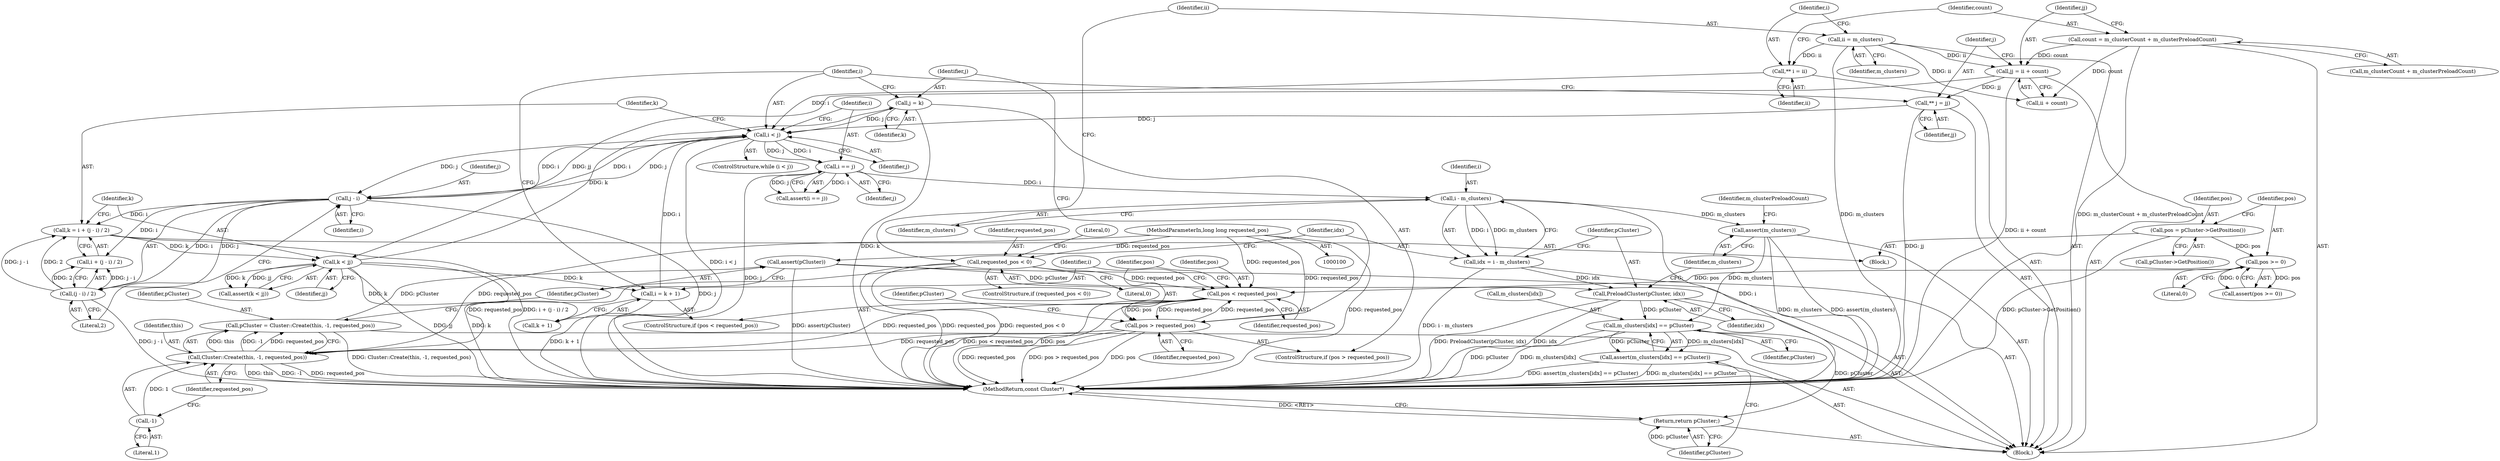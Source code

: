 digraph "1_Android_cc274e2abe8b2a6698a5c47d8aa4bb45f1f9538d_10@array" {
"1000212" [label="(Call,m_clusters[idx] == pCluster)"];
"1000205" [label="(Call,assert(m_clusters))"];
"1000199" [label="(Call,i - m_clusters)"];
"1000184" [label="(Call,i == j)"];
"1000132" [label="(Call,i < j)"];
"1000167" [label="(Call,i = k + 1)"];
"1000146" [label="(Call,k < jj)"];
"1000136" [label="(Call,k = i + (j - i) / 2)"];
"1000141" [label="(Call,j - i)"];
"1000140" [label="(Call,(j - i) / 2)"];
"1000122" [label="(Call,jj = ii + count)"];
"1000109" [label="(Call,ii = m_clusters)"];
"1000117" [label="(Call,count = m_clusterCount + m_clusterPreloadCount)"];
"1000113" [label="(Call,** i = ii)"];
"1000177" [label="(Call,j = k)"];
"1000128" [label="(Call,** j = jj)"];
"1000202" [label="(Call,PreloadCluster(pCluster, idx))"];
"1000194" [label="(Call,assert(pCluster))"];
"1000187" [label="(Call,pCluster = Cluster::Create(this, -1, requested_pos))"];
"1000189" [label="(Call,Cluster::Create(this, -1, requested_pos))"];
"1000191" [label="(Call,-1)"];
"1000104" [label="(Call,requested_pos < 0)"];
"1000101" [label="(MethodParameterIn,long long requested_pos)"];
"1000164" [label="(Call,pos < requested_pos)"];
"1000160" [label="(Call,pos >= 0)"];
"1000156" [label="(Call,pos = pCluster->GetPosition())"];
"1000174" [label="(Call,pos > requested_pos)"];
"1000197" [label="(Call,idx = i - m_clusters)"];
"1000211" [label="(Call,assert(m_clusters[idx] == pCluster))"];
"1000217" [label="(Return,return pCluster;)"];
"1000205" [label="(Call,assert(m_clusters))"];
"1000142" [label="(Identifier,j)"];
"1000148" [label="(Identifier,jj)"];
"1000195" [label="(Identifier,pCluster)"];
"1000217" [label="(Return,return pCluster;)"];
"1000185" [label="(Identifier,i)"];
"1000110" [label="(Identifier,ii)"];
"1000169" [label="(Call,k + 1)"];
"1000218" [label="(Identifier,pCluster)"];
"1000108" [label="(Literal,0)"];
"1000219" [label="(MethodReturn,const Cluster*)"];
"1000161" [label="(Identifier,pos)"];
"1000186" [label="(Identifier,j)"];
"1000177" [label="(Call,j = k)"];
"1000131" [label="(ControlStructure,while (i < j))"];
"1000204" [label="(Identifier,idx)"];
"1000114" [label="(Identifier,i)"];
"1000191" [label="(Call,-1)"];
"1000103" [label="(ControlStructure,if (requested_pos < 0))"];
"1000147" [label="(Identifier,k)"];
"1000124" [label="(Call,ii + count)"];
"1000167" [label="(Call,i = k + 1)"];
"1000157" [label="(Identifier,pos)"];
"1000190" [label="(Identifier,this)"];
"1000193" [label="(Identifier,requested_pos)"];
"1000176" [label="(Identifier,requested_pos)"];
"1000182" [label="(Identifier,pCluster)"];
"1000203" [label="(Identifier,pCluster)"];
"1000211" [label="(Call,assert(m_clusters[idx] == pCluster))"];
"1000113" [label="(Call,** i = ii)"];
"1000162" [label="(Literal,0)"];
"1000187" [label="(Call,pCluster = Cluster::Create(this, -1, requested_pos))"];
"1000200" [label="(Identifier,i)"];
"1000104" [label="(Call,requested_pos < 0)"];
"1000160" [label="(Call,pos >= 0)"];
"1000164" [label="(Call,pos < requested_pos)"];
"1000165" [label="(Identifier,pos)"];
"1000199" [label="(Call,i - m_clusters)"];
"1000146" [label="(Call,k < jj)"];
"1000194" [label="(Call,assert(pCluster))"];
"1000130" [label="(Identifier,jj)"];
"1000129" [label="(Identifier,j)"];
"1000102" [label="(Block,)"];
"1000188" [label="(Identifier,pCluster)"];
"1000197" [label="(Call,idx = i - m_clusters)"];
"1000168" [label="(Identifier,i)"];
"1000128" [label="(Call,** j = jj)"];
"1000101" [label="(MethodParameterIn,long long requested_pos)"];
"1000119" [label="(Call,m_clusterCount + m_clusterPreloadCount)"];
"1000122" [label="(Call,jj = ii + count)"];
"1000206" [label="(Identifier,m_clusters)"];
"1000159" [label="(Call,assert(pos >= 0))"];
"1000192" [label="(Literal,1)"];
"1000140" [label="(Call,(j - i) / 2)"];
"1000209" [label="(Identifier,m_clusterPreloadCount)"];
"1000145" [label="(Call,assert(k < jj))"];
"1000137" [label="(Identifier,k)"];
"1000173" [label="(ControlStructure,if (pos > requested_pos))"];
"1000118" [label="(Identifier,count)"];
"1000115" [label="(Identifier,ii)"];
"1000198" [label="(Identifier,idx)"];
"1000105" [label="(Identifier,requested_pos)"];
"1000158" [label="(Call,pCluster->GetPosition())"];
"1000135" [label="(Block,)"];
"1000201" [label="(Identifier,m_clusters)"];
"1000189" [label="(Call,Cluster::Create(this, -1, requested_pos))"];
"1000138" [label="(Call,i + (j - i) / 2)"];
"1000175" [label="(Identifier,pos)"];
"1000117" [label="(Call,count = m_clusterCount + m_clusterPreloadCount)"];
"1000163" [label="(ControlStructure,if (pos < requested_pos))"];
"1000109" [label="(Call,ii = m_clusters)"];
"1000216" [label="(Identifier,pCluster)"];
"1000179" [label="(Identifier,k)"];
"1000174" [label="(Call,pos > requested_pos)"];
"1000166" [label="(Identifier,requested_pos)"];
"1000202" [label="(Call,PreloadCluster(pCluster, idx))"];
"1000178" [label="(Identifier,j)"];
"1000213" [label="(Call,m_clusters[idx])"];
"1000144" [label="(Literal,2)"];
"1000143" [label="(Identifier,i)"];
"1000132" [label="(Call,i < j)"];
"1000212" [label="(Call,m_clusters[idx] == pCluster)"];
"1000141" [label="(Call,j - i)"];
"1000156" [label="(Call,pos = pCluster->GetPosition())"];
"1000106" [label="(Literal,0)"];
"1000123" [label="(Identifier,jj)"];
"1000184" [label="(Call,i == j)"];
"1000133" [label="(Identifier,i)"];
"1000136" [label="(Call,k = i + (j - i) / 2)"];
"1000183" [label="(Call,assert(i == j))"];
"1000134" [label="(Identifier,j)"];
"1000111" [label="(Identifier,m_clusters)"];
"1000212" -> "1000211"  [label="AST: "];
"1000212" -> "1000216"  [label="CFG: "];
"1000213" -> "1000212"  [label="AST: "];
"1000216" -> "1000212"  [label="AST: "];
"1000211" -> "1000212"  [label="CFG: "];
"1000212" -> "1000219"  [label="DDG: pCluster"];
"1000212" -> "1000219"  [label="DDG: m_clusters[idx]"];
"1000212" -> "1000211"  [label="DDG: m_clusters[idx]"];
"1000212" -> "1000211"  [label="DDG: pCluster"];
"1000205" -> "1000212"  [label="DDG: m_clusters"];
"1000202" -> "1000212"  [label="DDG: pCluster"];
"1000212" -> "1000217"  [label="DDG: pCluster"];
"1000205" -> "1000102"  [label="AST: "];
"1000205" -> "1000206"  [label="CFG: "];
"1000206" -> "1000205"  [label="AST: "];
"1000209" -> "1000205"  [label="CFG: "];
"1000205" -> "1000219"  [label="DDG: m_clusters"];
"1000205" -> "1000219"  [label="DDG: assert(m_clusters)"];
"1000199" -> "1000205"  [label="DDG: m_clusters"];
"1000199" -> "1000197"  [label="AST: "];
"1000199" -> "1000201"  [label="CFG: "];
"1000200" -> "1000199"  [label="AST: "];
"1000201" -> "1000199"  [label="AST: "];
"1000197" -> "1000199"  [label="CFG: "];
"1000199" -> "1000219"  [label="DDG: i"];
"1000199" -> "1000197"  [label="DDG: i"];
"1000199" -> "1000197"  [label="DDG: m_clusters"];
"1000184" -> "1000199"  [label="DDG: i"];
"1000184" -> "1000183"  [label="AST: "];
"1000184" -> "1000186"  [label="CFG: "];
"1000185" -> "1000184"  [label="AST: "];
"1000186" -> "1000184"  [label="AST: "];
"1000183" -> "1000184"  [label="CFG: "];
"1000184" -> "1000219"  [label="DDG: j"];
"1000184" -> "1000183"  [label="DDG: i"];
"1000184" -> "1000183"  [label="DDG: j"];
"1000132" -> "1000184"  [label="DDG: i"];
"1000132" -> "1000184"  [label="DDG: j"];
"1000132" -> "1000131"  [label="AST: "];
"1000132" -> "1000134"  [label="CFG: "];
"1000133" -> "1000132"  [label="AST: "];
"1000134" -> "1000132"  [label="AST: "];
"1000137" -> "1000132"  [label="CFG: "];
"1000185" -> "1000132"  [label="CFG: "];
"1000132" -> "1000219"  [label="DDG: i < j"];
"1000167" -> "1000132"  [label="DDG: i"];
"1000113" -> "1000132"  [label="DDG: i"];
"1000141" -> "1000132"  [label="DDG: i"];
"1000141" -> "1000132"  [label="DDG: j"];
"1000177" -> "1000132"  [label="DDG: j"];
"1000128" -> "1000132"  [label="DDG: j"];
"1000132" -> "1000141"  [label="DDG: j"];
"1000132" -> "1000141"  [label="DDG: i"];
"1000167" -> "1000163"  [label="AST: "];
"1000167" -> "1000169"  [label="CFG: "];
"1000168" -> "1000167"  [label="AST: "];
"1000169" -> "1000167"  [label="AST: "];
"1000133" -> "1000167"  [label="CFG: "];
"1000167" -> "1000219"  [label="DDG: k + 1"];
"1000146" -> "1000167"  [label="DDG: k"];
"1000146" -> "1000145"  [label="AST: "];
"1000146" -> "1000148"  [label="CFG: "];
"1000147" -> "1000146"  [label="AST: "];
"1000148" -> "1000146"  [label="AST: "];
"1000145" -> "1000146"  [label="CFG: "];
"1000146" -> "1000219"  [label="DDG: jj"];
"1000146" -> "1000219"  [label="DDG: k"];
"1000146" -> "1000145"  [label="DDG: k"];
"1000146" -> "1000145"  [label="DDG: jj"];
"1000136" -> "1000146"  [label="DDG: k"];
"1000122" -> "1000146"  [label="DDG: jj"];
"1000146" -> "1000169"  [label="DDG: k"];
"1000146" -> "1000177"  [label="DDG: k"];
"1000136" -> "1000135"  [label="AST: "];
"1000136" -> "1000138"  [label="CFG: "];
"1000137" -> "1000136"  [label="AST: "];
"1000138" -> "1000136"  [label="AST: "];
"1000147" -> "1000136"  [label="CFG: "];
"1000136" -> "1000219"  [label="DDG: i + (j - i) / 2"];
"1000141" -> "1000136"  [label="DDG: i"];
"1000140" -> "1000136"  [label="DDG: j - i"];
"1000140" -> "1000136"  [label="DDG: 2"];
"1000141" -> "1000140"  [label="AST: "];
"1000141" -> "1000143"  [label="CFG: "];
"1000142" -> "1000141"  [label="AST: "];
"1000143" -> "1000141"  [label="AST: "];
"1000144" -> "1000141"  [label="CFG: "];
"1000141" -> "1000219"  [label="DDG: j"];
"1000141" -> "1000138"  [label="DDG: i"];
"1000141" -> "1000140"  [label="DDG: j"];
"1000141" -> "1000140"  [label="DDG: i"];
"1000140" -> "1000138"  [label="AST: "];
"1000140" -> "1000144"  [label="CFG: "];
"1000144" -> "1000140"  [label="AST: "];
"1000138" -> "1000140"  [label="CFG: "];
"1000140" -> "1000219"  [label="DDG: j - i"];
"1000140" -> "1000138"  [label="DDG: j - i"];
"1000140" -> "1000138"  [label="DDG: 2"];
"1000122" -> "1000102"  [label="AST: "];
"1000122" -> "1000124"  [label="CFG: "];
"1000123" -> "1000122"  [label="AST: "];
"1000124" -> "1000122"  [label="AST: "];
"1000129" -> "1000122"  [label="CFG: "];
"1000122" -> "1000219"  [label="DDG: ii + count"];
"1000109" -> "1000122"  [label="DDG: ii"];
"1000117" -> "1000122"  [label="DDG: count"];
"1000122" -> "1000128"  [label="DDG: jj"];
"1000109" -> "1000102"  [label="AST: "];
"1000109" -> "1000111"  [label="CFG: "];
"1000110" -> "1000109"  [label="AST: "];
"1000111" -> "1000109"  [label="AST: "];
"1000114" -> "1000109"  [label="CFG: "];
"1000109" -> "1000219"  [label="DDG: m_clusters"];
"1000109" -> "1000113"  [label="DDG: ii"];
"1000109" -> "1000124"  [label="DDG: ii"];
"1000117" -> "1000102"  [label="AST: "];
"1000117" -> "1000119"  [label="CFG: "];
"1000118" -> "1000117"  [label="AST: "];
"1000119" -> "1000117"  [label="AST: "];
"1000123" -> "1000117"  [label="CFG: "];
"1000117" -> "1000219"  [label="DDG: m_clusterCount + m_clusterPreloadCount"];
"1000117" -> "1000124"  [label="DDG: count"];
"1000113" -> "1000102"  [label="AST: "];
"1000113" -> "1000115"  [label="CFG: "];
"1000114" -> "1000113"  [label="AST: "];
"1000115" -> "1000113"  [label="AST: "];
"1000118" -> "1000113"  [label="CFG: "];
"1000177" -> "1000173"  [label="AST: "];
"1000177" -> "1000179"  [label="CFG: "];
"1000178" -> "1000177"  [label="AST: "];
"1000179" -> "1000177"  [label="AST: "];
"1000133" -> "1000177"  [label="CFG: "];
"1000177" -> "1000219"  [label="DDG: k"];
"1000128" -> "1000102"  [label="AST: "];
"1000128" -> "1000130"  [label="CFG: "];
"1000129" -> "1000128"  [label="AST: "];
"1000130" -> "1000128"  [label="AST: "];
"1000133" -> "1000128"  [label="CFG: "];
"1000128" -> "1000219"  [label="DDG: jj"];
"1000202" -> "1000102"  [label="AST: "];
"1000202" -> "1000204"  [label="CFG: "];
"1000203" -> "1000202"  [label="AST: "];
"1000204" -> "1000202"  [label="AST: "];
"1000206" -> "1000202"  [label="CFG: "];
"1000202" -> "1000219"  [label="DDG: PreloadCluster(pCluster, idx)"];
"1000202" -> "1000219"  [label="DDG: idx"];
"1000194" -> "1000202"  [label="DDG: pCluster"];
"1000197" -> "1000202"  [label="DDG: idx"];
"1000194" -> "1000102"  [label="AST: "];
"1000194" -> "1000195"  [label="CFG: "];
"1000195" -> "1000194"  [label="AST: "];
"1000198" -> "1000194"  [label="CFG: "];
"1000194" -> "1000219"  [label="DDG: assert(pCluster)"];
"1000187" -> "1000194"  [label="DDG: pCluster"];
"1000187" -> "1000102"  [label="AST: "];
"1000187" -> "1000189"  [label="CFG: "];
"1000188" -> "1000187"  [label="AST: "];
"1000189" -> "1000187"  [label="AST: "];
"1000195" -> "1000187"  [label="CFG: "];
"1000187" -> "1000219"  [label="DDG: Cluster::Create(this, -1, requested_pos)"];
"1000189" -> "1000187"  [label="DDG: this"];
"1000189" -> "1000187"  [label="DDG: -1"];
"1000189" -> "1000187"  [label="DDG: requested_pos"];
"1000189" -> "1000193"  [label="CFG: "];
"1000190" -> "1000189"  [label="AST: "];
"1000191" -> "1000189"  [label="AST: "];
"1000193" -> "1000189"  [label="AST: "];
"1000189" -> "1000219"  [label="DDG: this"];
"1000189" -> "1000219"  [label="DDG: -1"];
"1000189" -> "1000219"  [label="DDG: requested_pos"];
"1000191" -> "1000189"  [label="DDG: 1"];
"1000104" -> "1000189"  [label="DDG: requested_pos"];
"1000164" -> "1000189"  [label="DDG: requested_pos"];
"1000174" -> "1000189"  [label="DDG: requested_pos"];
"1000101" -> "1000189"  [label="DDG: requested_pos"];
"1000191" -> "1000192"  [label="CFG: "];
"1000192" -> "1000191"  [label="AST: "];
"1000193" -> "1000191"  [label="CFG: "];
"1000104" -> "1000103"  [label="AST: "];
"1000104" -> "1000106"  [label="CFG: "];
"1000105" -> "1000104"  [label="AST: "];
"1000106" -> "1000104"  [label="AST: "];
"1000108" -> "1000104"  [label="CFG: "];
"1000110" -> "1000104"  [label="CFG: "];
"1000104" -> "1000219"  [label="DDG: requested_pos"];
"1000104" -> "1000219"  [label="DDG: requested_pos < 0"];
"1000101" -> "1000104"  [label="DDG: requested_pos"];
"1000104" -> "1000164"  [label="DDG: requested_pos"];
"1000101" -> "1000100"  [label="AST: "];
"1000101" -> "1000219"  [label="DDG: requested_pos"];
"1000101" -> "1000164"  [label="DDG: requested_pos"];
"1000101" -> "1000174"  [label="DDG: requested_pos"];
"1000164" -> "1000163"  [label="AST: "];
"1000164" -> "1000166"  [label="CFG: "];
"1000165" -> "1000164"  [label="AST: "];
"1000166" -> "1000164"  [label="AST: "];
"1000168" -> "1000164"  [label="CFG: "];
"1000175" -> "1000164"  [label="CFG: "];
"1000164" -> "1000219"  [label="DDG: pos < requested_pos"];
"1000164" -> "1000219"  [label="DDG: pos"];
"1000160" -> "1000164"  [label="DDG: pos"];
"1000174" -> "1000164"  [label="DDG: requested_pos"];
"1000164" -> "1000174"  [label="DDG: pos"];
"1000164" -> "1000174"  [label="DDG: requested_pos"];
"1000160" -> "1000159"  [label="AST: "];
"1000160" -> "1000162"  [label="CFG: "];
"1000161" -> "1000160"  [label="AST: "];
"1000162" -> "1000160"  [label="AST: "];
"1000159" -> "1000160"  [label="CFG: "];
"1000160" -> "1000159"  [label="DDG: pos"];
"1000160" -> "1000159"  [label="DDG: 0"];
"1000156" -> "1000160"  [label="DDG: pos"];
"1000156" -> "1000135"  [label="AST: "];
"1000156" -> "1000158"  [label="CFG: "];
"1000157" -> "1000156"  [label="AST: "];
"1000158" -> "1000156"  [label="AST: "];
"1000161" -> "1000156"  [label="CFG: "];
"1000156" -> "1000219"  [label="DDG: pCluster->GetPosition()"];
"1000174" -> "1000173"  [label="AST: "];
"1000174" -> "1000176"  [label="CFG: "];
"1000175" -> "1000174"  [label="AST: "];
"1000176" -> "1000174"  [label="AST: "];
"1000178" -> "1000174"  [label="CFG: "];
"1000182" -> "1000174"  [label="CFG: "];
"1000174" -> "1000219"  [label="DDG: requested_pos"];
"1000174" -> "1000219"  [label="DDG: pos > requested_pos"];
"1000174" -> "1000219"  [label="DDG: pos"];
"1000197" -> "1000102"  [label="AST: "];
"1000198" -> "1000197"  [label="AST: "];
"1000203" -> "1000197"  [label="CFG: "];
"1000197" -> "1000219"  [label="DDG: i - m_clusters"];
"1000211" -> "1000102"  [label="AST: "];
"1000218" -> "1000211"  [label="CFG: "];
"1000211" -> "1000219"  [label="DDG: m_clusters[idx] == pCluster"];
"1000211" -> "1000219"  [label="DDG: assert(m_clusters[idx] == pCluster)"];
"1000217" -> "1000102"  [label="AST: "];
"1000217" -> "1000218"  [label="CFG: "];
"1000218" -> "1000217"  [label="AST: "];
"1000219" -> "1000217"  [label="CFG: "];
"1000217" -> "1000219"  [label="DDG: <RET>"];
"1000218" -> "1000217"  [label="DDG: pCluster"];
}
